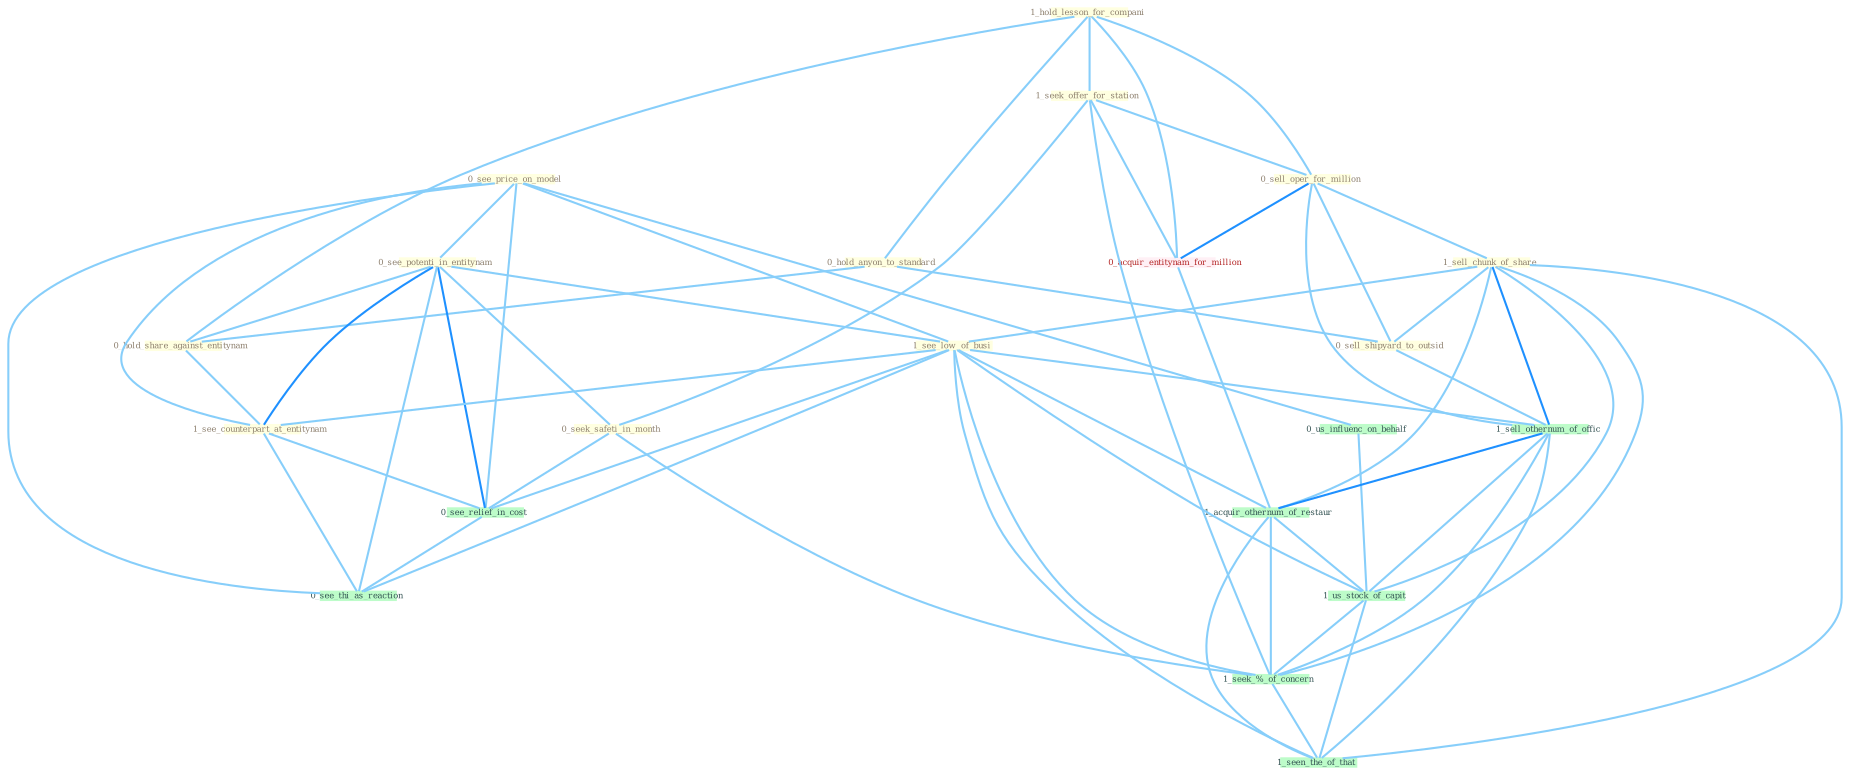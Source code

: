 Graph G{ 
    node
    [shape=polygon,style=filled,width=.5,height=.06,color="#BDFCC9",fixedsize=true,fontsize=4,
    fontcolor="#2f4f4f"];
    {node
    [color="#ffffe0", fontcolor="#8b7d6b"] "1_hold_lesson_for_compani " "1_seek_offer_for_station " "0_hold_anyon_to_standard " "0_see_price_on_model " "0_see_potenti_in_entitynam " "0_sell_oper_for_million " "0_hold_share_against_entitynam " "1_sell_chunk_of_share " "0_seek_safeti_in_month " "1_see_low_of_busi " "1_see_counterpart_at_entitynam " "0_sell_shipyard_to_outsid "}
{node [color="#fff0f5", fontcolor="#b22222"] "0_acquir_entitynam_for_million "}
edge [color="#B0E2FF"];

	"1_hold_lesson_for_compani " -- "1_seek_offer_for_station " [w="1", color="#87cefa" ];
	"1_hold_lesson_for_compani " -- "0_hold_anyon_to_standard " [w="1", color="#87cefa" ];
	"1_hold_lesson_for_compani " -- "0_sell_oper_for_million " [w="1", color="#87cefa" ];
	"1_hold_lesson_for_compani " -- "0_hold_share_against_entitynam " [w="1", color="#87cefa" ];
	"1_hold_lesson_for_compani " -- "0_acquir_entitynam_for_million " [w="1", color="#87cefa" ];
	"1_seek_offer_for_station " -- "0_sell_oper_for_million " [w="1", color="#87cefa" ];
	"1_seek_offer_for_station " -- "0_seek_safeti_in_month " [w="1", color="#87cefa" ];
	"1_seek_offer_for_station " -- "0_acquir_entitynam_for_million " [w="1", color="#87cefa" ];
	"1_seek_offer_for_station " -- "1_seek_%_of_concern " [w="1", color="#87cefa" ];
	"0_hold_anyon_to_standard " -- "0_hold_share_against_entitynam " [w="1", color="#87cefa" ];
	"0_hold_anyon_to_standard " -- "0_sell_shipyard_to_outsid " [w="1", color="#87cefa" ];
	"0_see_price_on_model " -- "0_see_potenti_in_entitynam " [w="1", color="#87cefa" ];
	"0_see_price_on_model " -- "1_see_low_of_busi " [w="1", color="#87cefa" ];
	"0_see_price_on_model " -- "1_see_counterpart_at_entitynam " [w="1", color="#87cefa" ];
	"0_see_price_on_model " -- "0_us_influenc_on_behalf " [w="1", color="#87cefa" ];
	"0_see_price_on_model " -- "0_see_relief_in_cost " [w="1", color="#87cefa" ];
	"0_see_price_on_model " -- "0_see_thi_as_reaction " [w="1", color="#87cefa" ];
	"0_see_potenti_in_entitynam " -- "0_hold_share_against_entitynam " [w="1", color="#87cefa" ];
	"0_see_potenti_in_entitynam " -- "0_seek_safeti_in_month " [w="1", color="#87cefa" ];
	"0_see_potenti_in_entitynam " -- "1_see_low_of_busi " [w="1", color="#87cefa" ];
	"0_see_potenti_in_entitynam " -- "1_see_counterpart_at_entitynam " [w="2", color="#1e90ff" , len=0.8];
	"0_see_potenti_in_entitynam " -- "0_see_relief_in_cost " [w="2", color="#1e90ff" , len=0.8];
	"0_see_potenti_in_entitynam " -- "0_see_thi_as_reaction " [w="1", color="#87cefa" ];
	"0_sell_oper_for_million " -- "1_sell_chunk_of_share " [w="1", color="#87cefa" ];
	"0_sell_oper_for_million " -- "0_sell_shipyard_to_outsid " [w="1", color="#87cefa" ];
	"0_sell_oper_for_million " -- "0_acquir_entitynam_for_million " [w="2", color="#1e90ff" , len=0.8];
	"0_sell_oper_for_million " -- "1_sell_othernum_of_offic " [w="1", color="#87cefa" ];
	"0_hold_share_against_entitynam " -- "1_see_counterpart_at_entitynam " [w="1", color="#87cefa" ];
	"1_sell_chunk_of_share " -- "1_see_low_of_busi " [w="1", color="#87cefa" ];
	"1_sell_chunk_of_share " -- "0_sell_shipyard_to_outsid " [w="1", color="#87cefa" ];
	"1_sell_chunk_of_share " -- "1_sell_othernum_of_offic " [w="2", color="#1e90ff" , len=0.8];
	"1_sell_chunk_of_share " -- "1_acquir_othernum_of_restaur " [w="1", color="#87cefa" ];
	"1_sell_chunk_of_share " -- "1_us_stock_of_capit " [w="1", color="#87cefa" ];
	"1_sell_chunk_of_share " -- "1_seek_%_of_concern " [w="1", color="#87cefa" ];
	"1_sell_chunk_of_share " -- "1_seen_the_of_that " [w="1", color="#87cefa" ];
	"0_seek_safeti_in_month " -- "0_see_relief_in_cost " [w="1", color="#87cefa" ];
	"0_seek_safeti_in_month " -- "1_seek_%_of_concern " [w="1", color="#87cefa" ];
	"1_see_low_of_busi " -- "1_see_counterpart_at_entitynam " [w="1", color="#87cefa" ];
	"1_see_low_of_busi " -- "1_sell_othernum_of_offic " [w="1", color="#87cefa" ];
	"1_see_low_of_busi " -- "0_see_relief_in_cost " [w="1", color="#87cefa" ];
	"1_see_low_of_busi " -- "0_see_thi_as_reaction " [w="1", color="#87cefa" ];
	"1_see_low_of_busi " -- "1_acquir_othernum_of_restaur " [w="1", color="#87cefa" ];
	"1_see_low_of_busi " -- "1_us_stock_of_capit " [w="1", color="#87cefa" ];
	"1_see_low_of_busi " -- "1_seek_%_of_concern " [w="1", color="#87cefa" ];
	"1_see_low_of_busi " -- "1_seen_the_of_that " [w="1", color="#87cefa" ];
	"1_see_counterpart_at_entitynam " -- "0_see_relief_in_cost " [w="1", color="#87cefa" ];
	"1_see_counterpart_at_entitynam " -- "0_see_thi_as_reaction " [w="1", color="#87cefa" ];
	"0_sell_shipyard_to_outsid " -- "1_sell_othernum_of_offic " [w="1", color="#87cefa" ];
	"0_acquir_entitynam_for_million " -- "1_acquir_othernum_of_restaur " [w="1", color="#87cefa" ];
	"1_sell_othernum_of_offic " -- "1_acquir_othernum_of_restaur " [w="2", color="#1e90ff" , len=0.8];
	"1_sell_othernum_of_offic " -- "1_us_stock_of_capit " [w="1", color="#87cefa" ];
	"1_sell_othernum_of_offic " -- "1_seek_%_of_concern " [w="1", color="#87cefa" ];
	"1_sell_othernum_of_offic " -- "1_seen_the_of_that " [w="1", color="#87cefa" ];
	"0_us_influenc_on_behalf " -- "1_us_stock_of_capit " [w="1", color="#87cefa" ];
	"0_see_relief_in_cost " -- "0_see_thi_as_reaction " [w="1", color="#87cefa" ];
	"1_acquir_othernum_of_restaur " -- "1_us_stock_of_capit " [w="1", color="#87cefa" ];
	"1_acquir_othernum_of_restaur " -- "1_seek_%_of_concern " [w="1", color="#87cefa" ];
	"1_acquir_othernum_of_restaur " -- "1_seen_the_of_that " [w="1", color="#87cefa" ];
	"1_us_stock_of_capit " -- "1_seek_%_of_concern " [w="1", color="#87cefa" ];
	"1_us_stock_of_capit " -- "1_seen_the_of_that " [w="1", color="#87cefa" ];
	"1_seek_%_of_concern " -- "1_seen_the_of_that " [w="1", color="#87cefa" ];
}